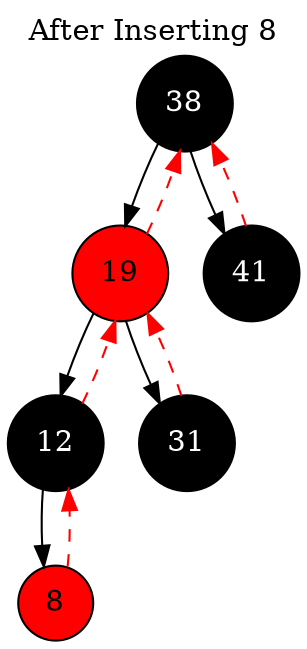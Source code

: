 digraph {
	node [shape=circle]
	graph [label="After Inserting 8" labelloc=t]
	38 [fillcolor=black fontcolor=white style=filled]
	38 -> 19
	19 [fillcolor=red fontcolor=black style=filled]
	19 -> 38 [color=red style=dashed]
	19 -> 12
	12 [fillcolor=black fontcolor=white style=filled]
	12 -> 19 [color=red style=dashed]
	12 -> 8
	8 [fillcolor=red fontcolor=black style=filled]
	8 -> 12 [color=red style=dashed]
	19 -> 31
	31 [fillcolor=black fontcolor=white style=filled]
	31 -> 19 [color=red style=dashed]
	38 -> 41
	41 [fillcolor=black fontcolor=white style=filled]
	41 -> 38 [color=red style=dashed]
}
